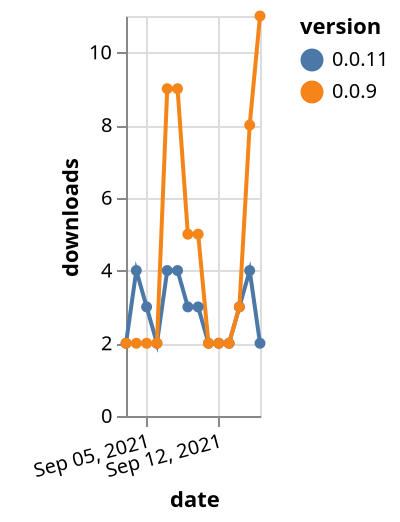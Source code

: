 {"$schema": "https://vega.github.io/schema/vega-lite/v5.json", "description": "A simple bar chart with embedded data.", "data": {"values": [{"date": "2021-09-03", "total": 650, "delta": 2, "version": "0.0.11"}, {"date": "2021-09-04", "total": 654, "delta": 4, "version": "0.0.11"}, {"date": "2021-09-05", "total": 657, "delta": 3, "version": "0.0.11"}, {"date": "2021-09-06", "total": 659, "delta": 2, "version": "0.0.11"}, {"date": "2021-09-07", "total": 663, "delta": 4, "version": "0.0.11"}, {"date": "2021-09-08", "total": 667, "delta": 4, "version": "0.0.11"}, {"date": "2021-09-09", "total": 670, "delta": 3, "version": "0.0.11"}, {"date": "2021-09-10", "total": 673, "delta": 3, "version": "0.0.11"}, {"date": "2021-09-11", "total": 675, "delta": 2, "version": "0.0.11"}, {"date": "2021-09-12", "total": 677, "delta": 2, "version": "0.0.11"}, {"date": "2021-09-13", "total": 679, "delta": 2, "version": "0.0.11"}, {"date": "2021-09-14", "total": 682, "delta": 3, "version": "0.0.11"}, {"date": "2021-09-15", "total": 686, "delta": 4, "version": "0.0.11"}, {"date": "2021-09-16", "total": 688, "delta": 2, "version": "0.0.11"}, {"date": "2021-09-03", "total": 5735, "delta": 2, "version": "0.0.9"}, {"date": "2021-09-04", "total": 5737, "delta": 2, "version": "0.0.9"}, {"date": "2021-09-05", "total": 5739, "delta": 2, "version": "0.0.9"}, {"date": "2021-09-06", "total": 5741, "delta": 2, "version": "0.0.9"}, {"date": "2021-09-07", "total": 5750, "delta": 9, "version": "0.0.9"}, {"date": "2021-09-08", "total": 5759, "delta": 9, "version": "0.0.9"}, {"date": "2021-09-09", "total": 5764, "delta": 5, "version": "0.0.9"}, {"date": "2021-09-10", "total": 5769, "delta": 5, "version": "0.0.9"}, {"date": "2021-09-11", "total": 5771, "delta": 2, "version": "0.0.9"}, {"date": "2021-09-12", "total": 5773, "delta": 2, "version": "0.0.9"}, {"date": "2021-09-13", "total": 5775, "delta": 2, "version": "0.0.9"}, {"date": "2021-09-14", "total": 5778, "delta": 3, "version": "0.0.9"}, {"date": "2021-09-15", "total": 5786, "delta": 8, "version": "0.0.9"}, {"date": "2021-09-16", "total": 5797, "delta": 11, "version": "0.0.9"}]}, "width": "container", "mark": {"type": "line", "point": {"filled": true}}, "encoding": {"x": {"field": "date", "type": "temporal", "timeUnit": "yearmonthdate", "title": "date", "axis": {"labelAngle": -15}}, "y": {"field": "delta", "type": "quantitative", "title": "downloads"}, "color": {"field": "version", "type": "nominal"}, "tooltip": {"field": "delta"}}}